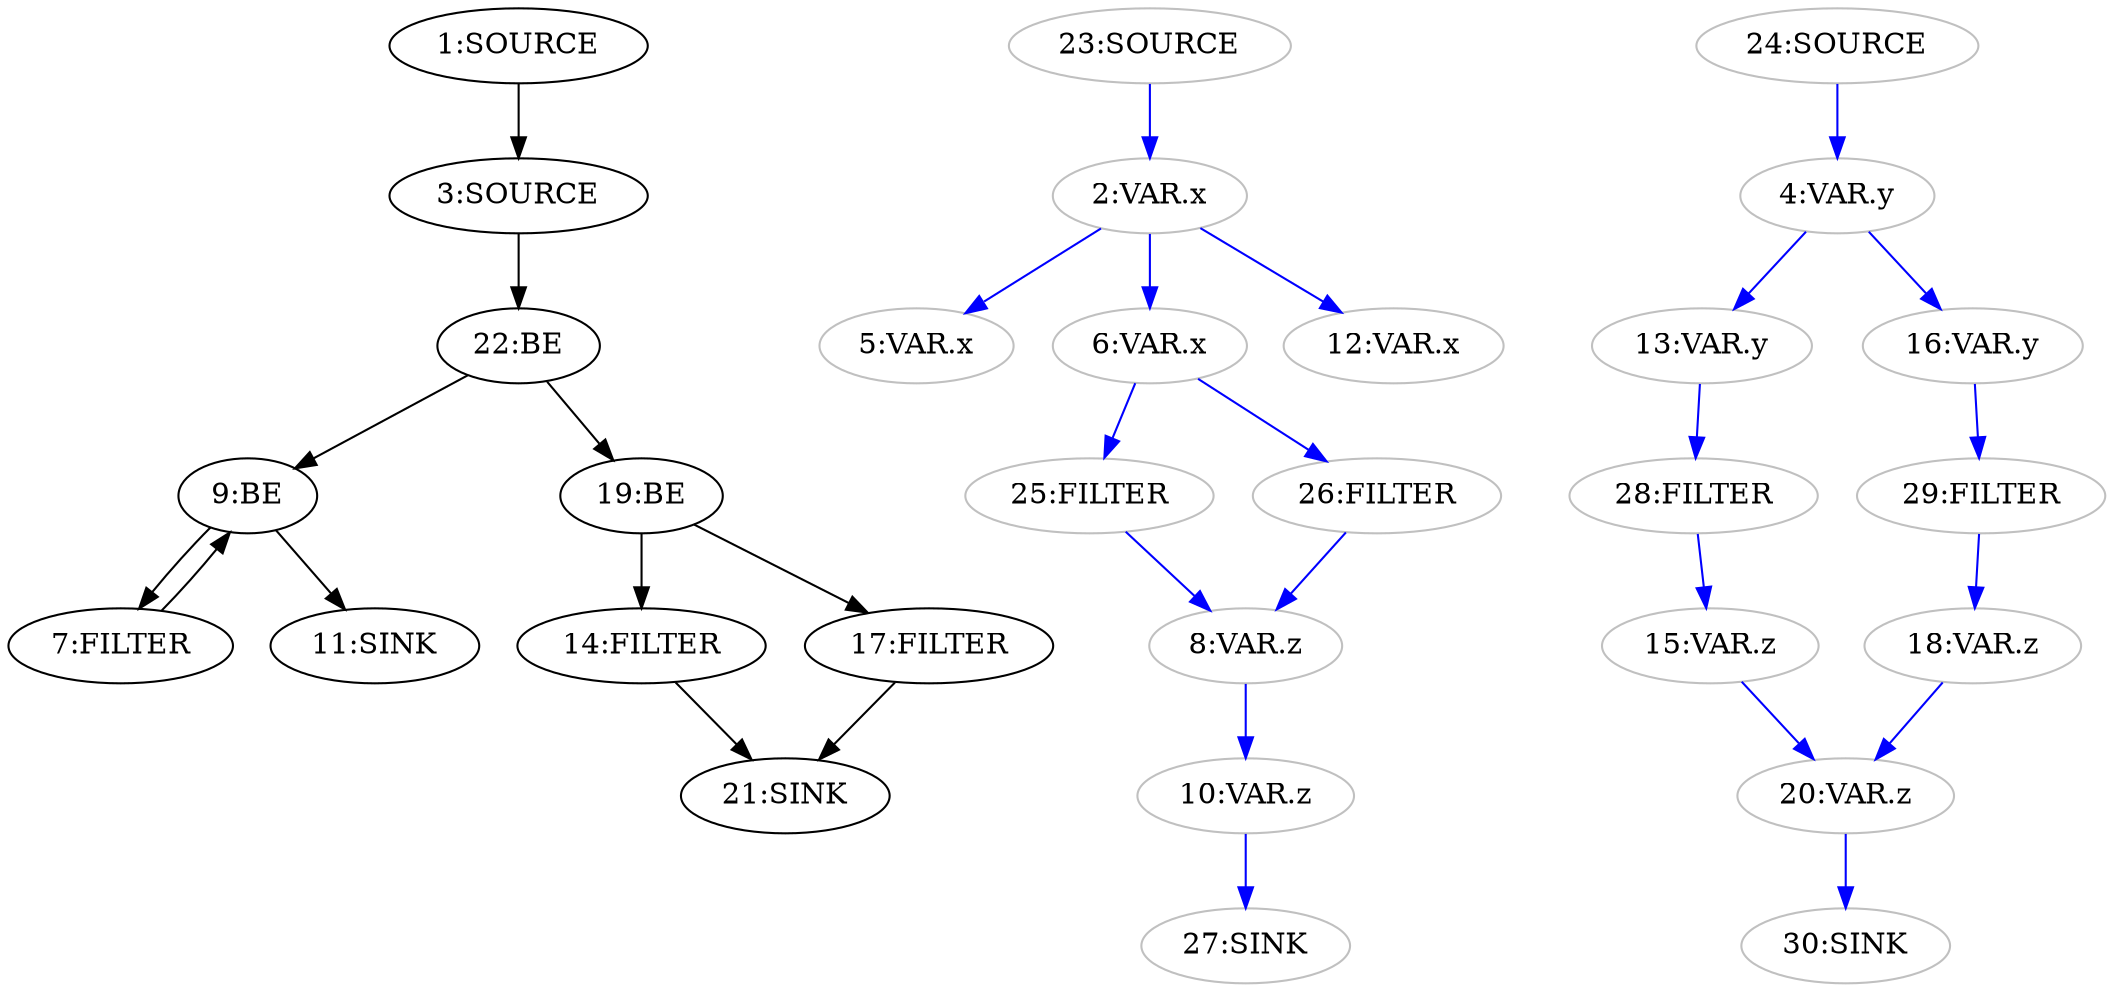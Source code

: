 digraph {
  n9 [label="9:BE"];
  n22 [label="22:BE"];
  n19 [label="19:BE"];
  n7 [label="7:FILTER"];
  n14 [label="14:FILTER"];
  n17 [label="17:FILTER"];
  n1 [label="1:SOURCE"];
  n3 [label="3:SOURCE"];
  n11 [label="11:SINK"];
  n21 [label="21:SINK"];
  n2 [label="2:VAR.x" color="grey"];
  n4 [label="4:VAR.y" color="grey"];
  n5 [label="5:VAR.x" color="grey"];
  n6 [label="6:VAR.x" color="grey"];
  n8 [label="8:VAR.z" color="grey"];
  n10 [label="10:VAR.z" color="grey"];
  n12 [label="12:VAR.x" color="grey"];
  n13 [label="13:VAR.y" color="grey"];
  n15 [label="15:VAR.z" color="grey"];
  n16 [label="16:VAR.y" color="grey"];
  n18 [label="18:VAR.z" color="grey"];
  n20 [label="20:VAR.z" color="grey"];
  n23 [label="23:SOURCE" color="grey"];
  n24 [label="24:SOURCE" color="grey"];
  n25 [label="25:FILTER" color="grey"];
  n26 [label="26:FILTER" color="grey"];
  n27 [label="27:SINK" color="grey"];
  n28 [label="28:FILTER" color="grey"];
  n29 [label="29:FILTER" color="grey"];
  n30 [label="30:SINK" color="grey"];
  n1 -> n3 [color="black"];
  n3 -> n22 [color="black"];
  n7 -> n9 [color="black"];
  n9 -> n7 [color="black"];
  n9 -> n11 [color="black"];
  n14 -> n21 [color="black"];
  n17 -> n21 [color="black"];
  n19 -> n14 [color="black"];
  n19 -> n17 [color="black"];
  n22 -> n9 [color="black"];
  n22 -> n19 [color="black"];
  n2 -> n5 [color="blue"];
  n2 -> n6 [color="blue"];
  n2 -> n12 [color="blue"];
  n4 -> n13 [color="blue"];
  n4 -> n16 [color="blue"];
  n6 -> n25 [color="blue"];
  n6 -> n26 [color="blue"];
  n8 -> n10 [color="blue"];
  n10 -> n27 [color="blue"];
  n13 -> n28 [color="blue"];
  n15 -> n20 [color="blue"];
  n16 -> n29 [color="blue"];
  n18 -> n20 [color="blue"];
  n20 -> n30 [color="blue"];
  n23 -> n2 [color="blue"];
  n24 -> n4 [color="blue"];
  n25 -> n8 [color="blue"];
  n26 -> n8 [color="blue"];
  n28 -> n15 [color="blue"];
  n29 -> n18 [color="blue"];
}
